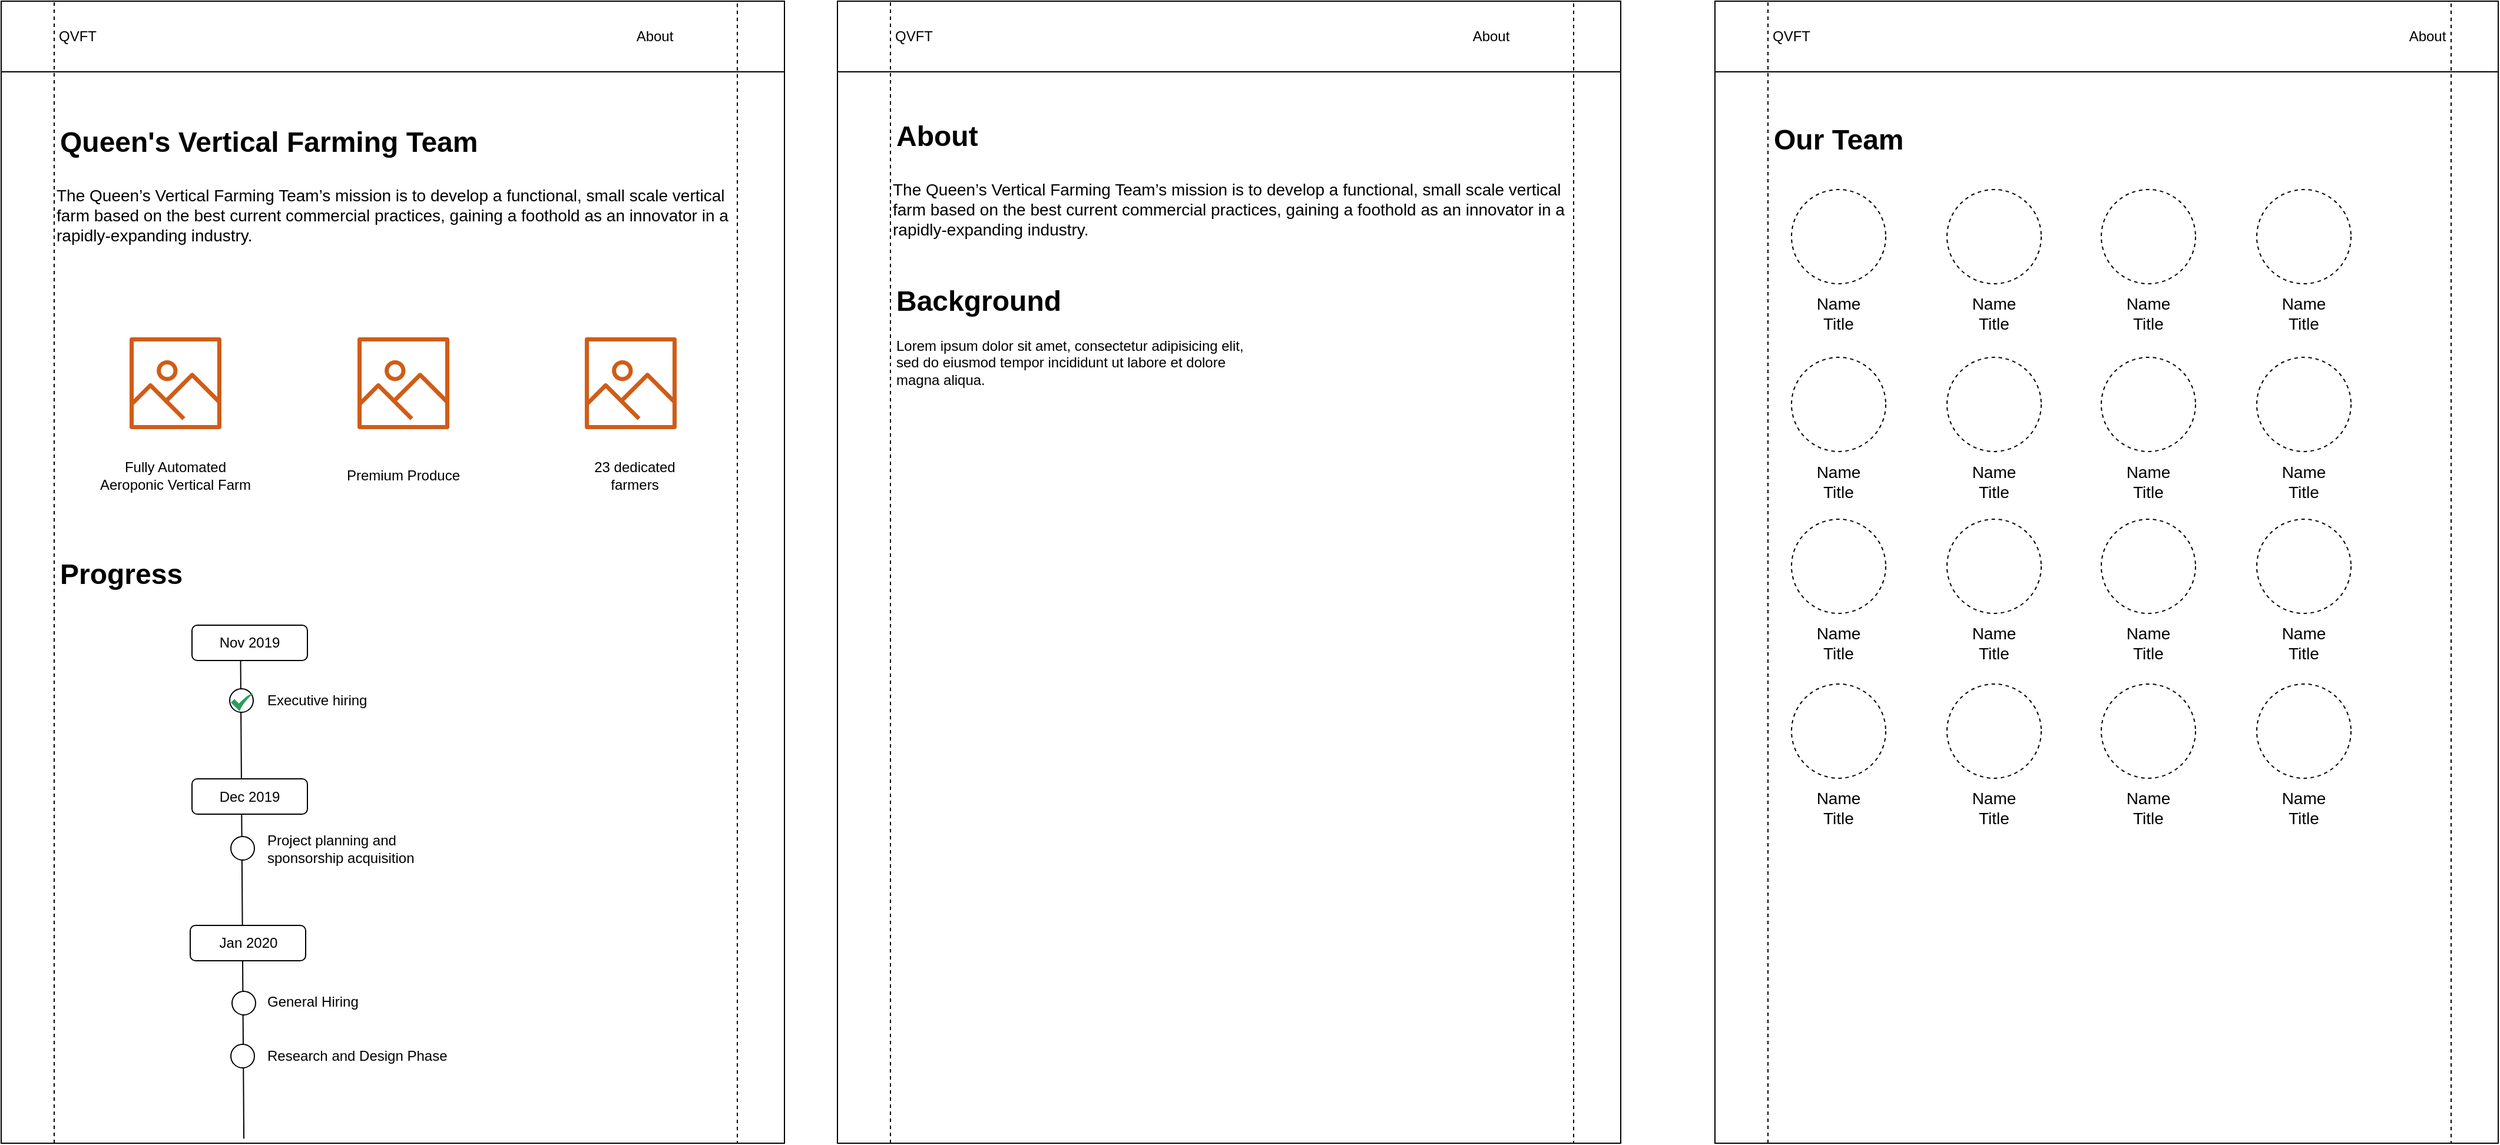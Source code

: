 <mxfile version="12.2.9" type="device" pages="1"><diagram id="MTtKZeBw-pgyYNBAtSnf" name="Page-1"><mxGraphModel dx="2951" dy="717" grid="1" gridSize="10" guides="1" tooltips="1" connect="1" arrows="1" fold="1" page="1" pageScale="1" pageWidth="850" pageHeight="1100" math="0" shadow="0"><root><mxCell id="0"/><mxCell id="1" parent="0"/><mxCell id="rWjerNGHXp6ZkeI_OWtb-1" value="" style="rounded=0;whiteSpace=wrap;html=1;" parent="1" vertex="1"><mxGeometry x="95" y="50" width="665" height="970" as="geometry"/></mxCell><mxCell id="rWjerNGHXp6ZkeI_OWtb-2" value="" style="rounded=0;whiteSpace=wrap;html=1;" parent="1" vertex="1"><mxGeometry x="95" y="50" width="665" height="60" as="geometry"/></mxCell><mxCell id="rWjerNGHXp6ZkeI_OWtb-3" value="QVFT" style="text;html=1;strokeColor=none;fillColor=none;align=center;verticalAlign=middle;whiteSpace=wrap;rounded=0;" parent="1" vertex="1"><mxGeometry x="120" y="70" width="80" height="20" as="geometry"/></mxCell><mxCell id="rWjerNGHXp6ZkeI_OWtb-5" value="About" style="text;html=1;strokeColor=none;fillColor=none;align=center;verticalAlign=middle;whiteSpace=wrap;rounded=0;" parent="1" vertex="1"><mxGeometry x="680" y="60" width="40" height="40" as="geometry"/></mxCell><mxCell id="wK4iMQ0L3kLJYyOiBIWi-2" value="" style="rounded=0;whiteSpace=wrap;html=1;fillColor=none;dashed=1;" parent="1" vertex="1"><mxGeometry x="140" y="50" width="580" height="970" as="geometry"/></mxCell><mxCell id="wK4iMQ0L3kLJYyOiBIWi-6" value="&lt;br&gt;&lt;div&gt;&lt;b&gt;&lt;font style=&quot;font-size: 24px&quot;&gt;Our Team&lt;/font&gt;&lt;/b&gt;&lt;/div&gt;" style="text;html=1;strokeColor=none;fillColor=none;spacing=5;spacingTop=-20;whiteSpace=wrap;overflow=hidden;rounded=0;dashed=1;" parent="1" vertex="1"><mxGeometry x="140" y="150" width="580" height="60" as="geometry"/></mxCell><mxCell id="wK4iMQ0L3kLJYyOiBIWi-7" value="" style="ellipse;whiteSpace=wrap;html=1;aspect=fixed;dashed=1;fillColor=none;fontSize=14;align=left;" parent="1" vertex="1"><mxGeometry x="160" y="210" width="80" height="80" as="geometry"/></mxCell><mxCell id="wK4iMQ0L3kLJYyOiBIWi-8" value="" style="ellipse;whiteSpace=wrap;html=1;aspect=fixed;dashed=1;fillColor=none;fontSize=14;align=left;" parent="1" vertex="1"><mxGeometry x="292" y="210" width="80" height="80" as="geometry"/></mxCell><mxCell id="wK4iMQ0L3kLJYyOiBIWi-9" value="" style="ellipse;whiteSpace=wrap;html=1;aspect=fixed;dashed=1;fillColor=none;fontSize=14;align=left;" parent="1" vertex="1"><mxGeometry x="423" y="210" width="80" height="80" as="geometry"/></mxCell><mxCell id="wK4iMQ0L3kLJYyOiBIWi-10" value="" style="ellipse;whiteSpace=wrap;html=1;aspect=fixed;dashed=1;fillColor=none;fontSize=14;align=left;" parent="1" vertex="1"><mxGeometry x="555" y="210" width="80" height="80" as="geometry"/></mxCell><mxCell id="wK4iMQ0L3kLJYyOiBIWi-13" value="&lt;div&gt;Name&lt;/div&gt;&lt;div&gt;Title&lt;br&gt;&lt;/div&gt;" style="text;html=1;strokeColor=none;fillColor=none;align=center;verticalAlign=middle;whiteSpace=wrap;rounded=0;dashed=1;fontSize=14;flipH=0;" parent="1" vertex="1"><mxGeometry x="175" y="300" width="50" height="30" as="geometry"/></mxCell><mxCell id="wK4iMQ0L3kLJYyOiBIWi-17" value="&lt;div&gt;Name&lt;/div&gt;&lt;div&gt;Title&lt;br&gt;&lt;/div&gt;" style="text;html=1;strokeColor=none;fillColor=none;align=center;verticalAlign=middle;whiteSpace=wrap;rounded=0;dashed=1;fontSize=14;flipH=0;" parent="1" vertex="1"><mxGeometry x="307" y="300" width="50" height="30" as="geometry"/></mxCell><mxCell id="wK4iMQ0L3kLJYyOiBIWi-18" value="&lt;div&gt;Name&lt;/div&gt;&lt;div&gt;Title&lt;br&gt;&lt;/div&gt;" style="text;html=1;strokeColor=none;fillColor=none;align=center;verticalAlign=middle;whiteSpace=wrap;rounded=0;dashed=1;fontSize=14;flipH=0;" parent="1" vertex="1"><mxGeometry x="438" y="300" width="50" height="30" as="geometry"/></mxCell><mxCell id="wK4iMQ0L3kLJYyOiBIWi-19" value="&lt;div&gt;Name&lt;/div&gt;&lt;div&gt;Title&lt;br&gt;&lt;/div&gt;" style="text;html=1;strokeColor=none;fillColor=none;align=center;verticalAlign=middle;whiteSpace=wrap;rounded=0;dashed=1;fontSize=14;flipH=0;" parent="1" vertex="1"><mxGeometry x="570" y="300" width="50" height="30" as="geometry"/></mxCell><mxCell id="hpAsTy2V3_NZeaIDUFRy-1" value="" style="rounded=0;whiteSpace=wrap;html=1;" vertex="1" parent="1"><mxGeometry x="-650" y="50" width="665" height="970" as="geometry"/></mxCell><mxCell id="hpAsTy2V3_NZeaIDUFRy-2" value="" style="rounded=0;whiteSpace=wrap;html=1;" vertex="1" parent="1"><mxGeometry x="-650" y="50" width="665" height="60" as="geometry"/></mxCell><mxCell id="hpAsTy2V3_NZeaIDUFRy-3" value="QVFT" style="text;html=1;strokeColor=none;fillColor=none;align=center;verticalAlign=middle;whiteSpace=wrap;rounded=0;" vertex="1" parent="1"><mxGeometry x="-625" y="70" width="80" height="20" as="geometry"/></mxCell><mxCell id="hpAsTy2V3_NZeaIDUFRy-5" value="About" style="text;html=1;strokeColor=none;fillColor=none;align=center;verticalAlign=middle;whiteSpace=wrap;rounded=0;" vertex="1" parent="1"><mxGeometry x="-115" y="70" width="40" height="20" as="geometry"/></mxCell><mxCell id="hpAsTy2V3_NZeaIDUFRy-6" value="" style="rounded=0;whiteSpace=wrap;html=1;fillColor=none;dashed=1;" vertex="1" parent="1"><mxGeometry x="-605" y="50" width="580" height="970" as="geometry"/></mxCell><mxCell id="hpAsTy2V3_NZeaIDUFRy-26" value="" style="ellipse;whiteSpace=wrap;html=1;aspect=fixed;dashed=1;fillColor=none;fontSize=14;align=left;" vertex="1" parent="1"><mxGeometry x="160" y="352.5" width="80" height="80" as="geometry"/></mxCell><mxCell id="hpAsTy2V3_NZeaIDUFRy-27" value="" style="ellipse;whiteSpace=wrap;html=1;aspect=fixed;dashed=1;fillColor=none;fontSize=14;align=left;" vertex="1" parent="1"><mxGeometry x="292" y="352.5" width="80" height="80" as="geometry"/></mxCell><mxCell id="hpAsTy2V3_NZeaIDUFRy-28" value="" style="ellipse;whiteSpace=wrap;html=1;aspect=fixed;dashed=1;fillColor=none;fontSize=14;align=left;" vertex="1" parent="1"><mxGeometry x="423" y="352.5" width="80" height="80" as="geometry"/></mxCell><mxCell id="hpAsTy2V3_NZeaIDUFRy-29" value="" style="ellipse;whiteSpace=wrap;html=1;aspect=fixed;dashed=1;fillColor=none;fontSize=14;align=left;" vertex="1" parent="1"><mxGeometry x="555" y="352.5" width="80" height="80" as="geometry"/></mxCell><mxCell id="hpAsTy2V3_NZeaIDUFRy-30" value="&lt;div&gt;Name&lt;/div&gt;&lt;div&gt;Title&lt;br&gt;&lt;/div&gt;" style="text;html=1;strokeColor=none;fillColor=none;align=center;verticalAlign=middle;whiteSpace=wrap;rounded=0;dashed=1;fontSize=14;flipH=0;" vertex="1" parent="1"><mxGeometry x="175" y="442.5" width="50" height="30" as="geometry"/></mxCell><mxCell id="hpAsTy2V3_NZeaIDUFRy-31" value="&lt;div&gt;Name&lt;/div&gt;&lt;div&gt;Title&lt;br&gt;&lt;/div&gt;" style="text;html=1;strokeColor=none;fillColor=none;align=center;verticalAlign=middle;whiteSpace=wrap;rounded=0;dashed=1;fontSize=14;flipH=0;" vertex="1" parent="1"><mxGeometry x="307" y="442.5" width="50" height="30" as="geometry"/></mxCell><mxCell id="hpAsTy2V3_NZeaIDUFRy-32" value="&lt;div&gt;Name&lt;/div&gt;&lt;div&gt;Title&lt;br&gt;&lt;/div&gt;" style="text;html=1;strokeColor=none;fillColor=none;align=center;verticalAlign=middle;whiteSpace=wrap;rounded=0;dashed=1;fontSize=14;flipH=0;" vertex="1" parent="1"><mxGeometry x="438" y="442.5" width="50" height="30" as="geometry"/></mxCell><mxCell id="hpAsTy2V3_NZeaIDUFRy-33" value="&lt;div&gt;Name&lt;/div&gt;&lt;div&gt;Title&lt;br&gt;&lt;/div&gt;" style="text;html=1;strokeColor=none;fillColor=none;align=center;verticalAlign=middle;whiteSpace=wrap;rounded=0;dashed=1;fontSize=14;flipH=0;" vertex="1" parent="1"><mxGeometry x="570" y="442.5" width="50" height="30" as="geometry"/></mxCell><mxCell id="hpAsTy2V3_NZeaIDUFRy-34" value="" style="ellipse;whiteSpace=wrap;html=1;aspect=fixed;dashed=1;fillColor=none;fontSize=14;align=left;" vertex="1" parent="1"><mxGeometry x="160" y="490" width="80" height="80" as="geometry"/></mxCell><mxCell id="hpAsTy2V3_NZeaIDUFRy-35" value="" style="ellipse;whiteSpace=wrap;html=1;aspect=fixed;dashed=1;fillColor=none;fontSize=14;align=left;" vertex="1" parent="1"><mxGeometry x="292" y="490" width="80" height="80" as="geometry"/></mxCell><mxCell id="hpAsTy2V3_NZeaIDUFRy-36" value="" style="ellipse;whiteSpace=wrap;html=1;aspect=fixed;dashed=1;fillColor=none;fontSize=14;align=left;" vertex="1" parent="1"><mxGeometry x="423" y="490" width="80" height="80" as="geometry"/></mxCell><mxCell id="hpAsTy2V3_NZeaIDUFRy-37" value="" style="ellipse;whiteSpace=wrap;html=1;aspect=fixed;dashed=1;fillColor=none;fontSize=14;align=left;" vertex="1" parent="1"><mxGeometry x="555" y="490" width="80" height="80" as="geometry"/></mxCell><mxCell id="hpAsTy2V3_NZeaIDUFRy-38" value="&lt;div&gt;Name&lt;/div&gt;&lt;div&gt;Title&lt;br&gt;&lt;/div&gt;" style="text;html=1;strokeColor=none;fillColor=none;align=center;verticalAlign=middle;whiteSpace=wrap;rounded=0;dashed=1;fontSize=14;flipH=0;" vertex="1" parent="1"><mxGeometry x="175" y="580" width="50" height="30" as="geometry"/></mxCell><mxCell id="hpAsTy2V3_NZeaIDUFRy-39" value="&lt;div&gt;Name&lt;/div&gt;&lt;div&gt;Title&lt;br&gt;&lt;/div&gt;" style="text;html=1;strokeColor=none;fillColor=none;align=center;verticalAlign=middle;whiteSpace=wrap;rounded=0;dashed=1;fontSize=14;flipH=0;" vertex="1" parent="1"><mxGeometry x="307" y="580" width="50" height="30" as="geometry"/></mxCell><mxCell id="hpAsTy2V3_NZeaIDUFRy-40" value="&lt;div&gt;Name&lt;/div&gt;&lt;div&gt;Title&lt;br&gt;&lt;/div&gt;" style="text;html=1;strokeColor=none;fillColor=none;align=center;verticalAlign=middle;whiteSpace=wrap;rounded=0;dashed=1;fontSize=14;flipH=0;" vertex="1" parent="1"><mxGeometry x="438" y="580" width="50" height="30" as="geometry"/></mxCell><mxCell id="hpAsTy2V3_NZeaIDUFRy-41" value="&lt;div&gt;Name&lt;/div&gt;&lt;div&gt;Title&lt;br&gt;&lt;/div&gt;" style="text;html=1;strokeColor=none;fillColor=none;align=center;verticalAlign=middle;whiteSpace=wrap;rounded=0;dashed=1;fontSize=14;flipH=0;" vertex="1" parent="1"><mxGeometry x="570" y="580" width="50" height="30" as="geometry"/></mxCell><mxCell id="hpAsTy2V3_NZeaIDUFRy-42" value="" style="ellipse;whiteSpace=wrap;html=1;aspect=fixed;dashed=1;fillColor=none;fontSize=14;align=left;" vertex="1" parent="1"><mxGeometry x="160" y="630" width="80" height="80" as="geometry"/></mxCell><mxCell id="hpAsTy2V3_NZeaIDUFRy-43" value="" style="ellipse;whiteSpace=wrap;html=1;aspect=fixed;dashed=1;fillColor=none;fontSize=14;align=left;" vertex="1" parent="1"><mxGeometry x="292" y="630" width="80" height="80" as="geometry"/></mxCell><mxCell id="hpAsTy2V3_NZeaIDUFRy-44" value="" style="ellipse;whiteSpace=wrap;html=1;aspect=fixed;dashed=1;fillColor=none;fontSize=14;align=left;" vertex="1" parent="1"><mxGeometry x="423" y="630" width="80" height="80" as="geometry"/></mxCell><mxCell id="hpAsTy2V3_NZeaIDUFRy-45" value="" style="ellipse;whiteSpace=wrap;html=1;aspect=fixed;dashed=1;fillColor=none;fontSize=14;align=left;" vertex="1" parent="1"><mxGeometry x="555" y="630" width="80" height="80" as="geometry"/></mxCell><mxCell id="hpAsTy2V3_NZeaIDUFRy-46" value="&lt;div&gt;Name&lt;/div&gt;&lt;div&gt;Title&lt;br&gt;&lt;/div&gt;" style="text;html=1;strokeColor=none;fillColor=none;align=center;verticalAlign=middle;whiteSpace=wrap;rounded=0;dashed=1;fontSize=14;flipH=0;" vertex="1" parent="1"><mxGeometry x="175" y="720" width="50" height="30" as="geometry"/></mxCell><mxCell id="hpAsTy2V3_NZeaIDUFRy-47" value="&lt;div&gt;Name&lt;/div&gt;&lt;div&gt;Title&lt;br&gt;&lt;/div&gt;" style="text;html=1;strokeColor=none;fillColor=none;align=center;verticalAlign=middle;whiteSpace=wrap;rounded=0;dashed=1;fontSize=14;flipH=0;" vertex="1" parent="1"><mxGeometry x="307" y="720" width="50" height="30" as="geometry"/></mxCell><mxCell id="hpAsTy2V3_NZeaIDUFRy-48" value="&lt;div&gt;Name&lt;/div&gt;&lt;div&gt;Title&lt;br&gt;&lt;/div&gt;" style="text;html=1;strokeColor=none;fillColor=none;align=center;verticalAlign=middle;whiteSpace=wrap;rounded=0;dashed=1;fontSize=14;flipH=0;" vertex="1" parent="1"><mxGeometry x="438" y="720" width="50" height="30" as="geometry"/></mxCell><mxCell id="hpAsTy2V3_NZeaIDUFRy-49" value="&lt;div&gt;Name&lt;/div&gt;&lt;div&gt;Title&lt;br&gt;&lt;/div&gt;" style="text;html=1;strokeColor=none;fillColor=none;align=center;verticalAlign=middle;whiteSpace=wrap;rounded=0;dashed=1;fontSize=14;flipH=0;" vertex="1" parent="1"><mxGeometry x="570" y="720" width="50" height="30" as="geometry"/></mxCell><mxCell id="hpAsTy2V3_NZeaIDUFRy-57" value="" style="rounded=0;whiteSpace=wrap;html=1;" vertex="1" parent="1"><mxGeometry x="-1360" y="50" width="665" height="970" as="geometry"/></mxCell><mxCell id="hpAsTy2V3_NZeaIDUFRy-58" value="" style="rounded=0;whiteSpace=wrap;html=1;" vertex="1" parent="1"><mxGeometry x="-1360" y="50" width="665" height="60" as="geometry"/></mxCell><mxCell id="hpAsTy2V3_NZeaIDUFRy-59" value="QVFT" style="text;html=1;strokeColor=none;fillColor=none;align=center;verticalAlign=middle;whiteSpace=wrap;rounded=0;" vertex="1" parent="1"><mxGeometry x="-1335" y="70" width="80" height="20" as="geometry"/></mxCell><mxCell id="hpAsTy2V3_NZeaIDUFRy-61" value="About" style="text;html=1;strokeColor=none;fillColor=none;align=center;verticalAlign=middle;whiteSpace=wrap;rounded=0;" vertex="1" parent="1"><mxGeometry x="-825" y="70" width="40" height="20" as="geometry"/></mxCell><mxCell id="hpAsTy2V3_NZeaIDUFRy-62" value="" style="rounded=0;whiteSpace=wrap;html=1;fillColor=none;dashed=1;" vertex="1" parent="1"><mxGeometry x="-1315" y="50" width="580" height="970" as="geometry"/></mxCell><mxCell id="hpAsTy2V3_NZeaIDUFRy-63" value="&lt;h1&gt;Queen's Vertical Farming Team&lt;/h1&gt;" style="text;html=1;strokeColor=none;fillColor=none;spacing=5;spacingTop=-20;whiteSpace=wrap;overflow=hidden;rounded=0;dashed=1;" vertex="1" parent="1"><mxGeometry x="-1315" y="150" width="580" height="40" as="geometry"/></mxCell><mxCell id="hpAsTy2V3_NZeaIDUFRy-64" value="The Queen’s Vertical Farming Team’s mission is to develop a functional, small scale vertical farm based on the best current commercial practices, gaining a foothold as an innovator in a rapidly-expanding industry." style="text;html=1;strokeColor=none;fillColor=none;align=left;verticalAlign=top;whiteSpace=wrap;rounded=0;dashed=1;fontSize=14;" vertex="1" parent="1"><mxGeometry x="-1315" y="200" width="580" height="80" as="geometry"/></mxCell><mxCell id="hpAsTy2V3_NZeaIDUFRy-65" value="&lt;br&gt;&lt;div&gt;&lt;b&gt;&lt;font style=&quot;font-size: 24px&quot;&gt;Progress&lt;/font&gt;&lt;/b&gt;&lt;/div&gt;" style="text;html=1;strokeColor=none;fillColor=none;spacing=5;spacingTop=-20;whiteSpace=wrap;overflow=hidden;rounded=0;dashed=1;" vertex="1" parent="1"><mxGeometry x="-1315" y="519" width="580" height="60" as="geometry"/></mxCell><mxCell id="hpAsTy2V3_NZeaIDUFRy-73" value="Fully Automated Aeroponic Vertical Farm" style="text;html=1;strokeColor=none;fillColor=none;align=center;verticalAlign=middle;whiteSpace=wrap;rounded=0;" vertex="1" parent="1"><mxGeometry x="-1278" y="443" width="132" height="20" as="geometry"/></mxCell><mxCell id="hpAsTy2V3_NZeaIDUFRy-74" value="Premium Produce" style="text;html=1;strokeColor=none;fillColor=none;align=center;verticalAlign=middle;whiteSpace=wrap;rounded=0;" vertex="1" parent="1"><mxGeometry x="-1071.5" y="443" width="105" height="20" as="geometry"/></mxCell><mxCell id="hpAsTy2V3_NZeaIDUFRy-75" value="23 dedicated farmers" style="text;html=1;strokeColor=none;fillColor=none;align=center;verticalAlign=middle;whiteSpace=wrap;rounded=0;" vertex="1" parent="1"><mxGeometry x="-867.5" y="443" width="90" height="20" as="geometry"/></mxCell><mxCell id="hpAsTy2V3_NZeaIDUFRy-76" value="" style="outlineConnect=0;fontColor=#232F3E;gradientColor=none;fillColor=#D05C17;strokeColor=none;dashed=0;verticalLabelPosition=bottom;verticalAlign=top;align=center;html=1;fontSize=12;fontStyle=0;aspect=fixed;pointerEvents=1;shape=mxgraph.aws4.container_registry_image;" vertex="1" parent="1"><mxGeometry x="-1251" y="335.5" width="78" height="78" as="geometry"/></mxCell><mxCell id="hpAsTy2V3_NZeaIDUFRy-77" value="" style="outlineConnect=0;fontColor=#232F3E;gradientColor=none;fillColor=#D05C17;strokeColor=none;dashed=0;verticalLabelPosition=bottom;verticalAlign=top;align=center;html=1;fontSize=12;fontStyle=0;aspect=fixed;pointerEvents=1;shape=mxgraph.aws4.container_registry_image;" vertex="1" parent="1"><mxGeometry x="-1057.5" y="335.5" width="78" height="78" as="geometry"/></mxCell><mxCell id="hpAsTy2V3_NZeaIDUFRy-78" value="" style="outlineConnect=0;fontColor=#232F3E;gradientColor=none;fillColor=#D05C17;strokeColor=none;dashed=0;verticalLabelPosition=bottom;verticalAlign=top;align=center;html=1;fontSize=12;fontStyle=0;aspect=fixed;pointerEvents=1;shape=mxgraph.aws4.container_registry_image;" vertex="1" parent="1"><mxGeometry x="-864.5" y="335.5" width="78" height="78" as="geometry"/></mxCell><mxCell id="hpAsTy2V3_NZeaIDUFRy-79" value="&lt;h1&gt;About&lt;/h1&gt;" style="text;html=1;strokeColor=none;fillColor=none;spacing=5;spacingTop=-20;whiteSpace=wrap;overflow=hidden;rounded=0;dashed=1;" vertex="1" parent="1"><mxGeometry x="-605" y="145" width="580" height="40" as="geometry"/></mxCell><mxCell id="hpAsTy2V3_NZeaIDUFRy-80" value="The Queen’s Vertical Farming Team’s mission is to develop a functional, small scale vertical farm based on the best current commercial practices, gaining a foothold as an innovator in a rapidly-expanding industry." style="text;html=1;strokeColor=none;fillColor=none;align=left;verticalAlign=top;whiteSpace=wrap;rounded=0;dashed=1;fontSize=14;" vertex="1" parent="1"><mxGeometry x="-605" y="195" width="580" height="80" as="geometry"/></mxCell><mxCell id="hpAsTy2V3_NZeaIDUFRy-81" value="&lt;h1&gt;Background&lt;/h1&gt;&lt;p&gt;Lorem ipsum dolor sit amet, consectetur adipisicing elit, sed do eiusmod tempor incididunt ut labore et dolore magna aliqua.&lt;/p&gt;" style="text;html=1;strokeColor=none;fillColor=none;spacing=5;spacingTop=-20;whiteSpace=wrap;overflow=hidden;rounded=0;" vertex="1" parent="1"><mxGeometry x="-605" y="285" width="305" height="120" as="geometry"/></mxCell><mxCell id="hpAsTy2V3_NZeaIDUFRy-84" value="" style="endArrow=none;html=1;entryX=0.083;entryY=0.558;entryDx=0;entryDy=0;entryPerimeter=0;exitX=0.088;exitY=0.996;exitDx=0;exitDy=0;exitPerimeter=0;" edge="1" parent="1"><mxGeometry width="50" height="50" relative="1" as="geometry"><mxPoint x="-1153.96" y="1016.12" as="sourcePoint"/><mxPoint x="-1156.86" y="591.26" as="targetPoint"/></mxGeometry></mxCell><mxCell id="hpAsTy2V3_NZeaIDUFRy-85" value="Nov 2019" style="rounded=1;whiteSpace=wrap;html=1;" vertex="1" parent="1"><mxGeometry x="-1198" y="580" width="98" height="30" as="geometry"/></mxCell><mxCell id="hpAsTy2V3_NZeaIDUFRy-88" value="Executive hiring" style="text;html=1;strokeColor=none;fillColor=none;align=left;verticalAlign=middle;whiteSpace=wrap;rounded=0;" vertex="1" parent="1"><mxGeometry x="-1136" y="624" width="221" height="40" as="geometry"/></mxCell><mxCell id="hpAsTy2V3_NZeaIDUFRy-89" value="Dec 2019" style="rounded=1;whiteSpace=wrap;html=1;" vertex="1" parent="1"><mxGeometry x="-1198" y="710.5" width="98" height="30" as="geometry"/></mxCell><mxCell id="hpAsTy2V3_NZeaIDUFRy-90" value="" style="ellipse;whiteSpace=wrap;html=1;aspect=fixed;align=left;" vertex="1" parent="1"><mxGeometry x="-1166" y="634" width="20" height="20" as="geometry"/></mxCell><mxCell id="hpAsTy2V3_NZeaIDUFRy-94" value="" style="html=1;aspect=fixed;strokeColor=none;shadow=0;align=center;verticalAlign=top;fillColor=#2D9C5E;shape=mxgraph.gcp2.check" vertex="1" parent="1"><mxGeometry x="-1165" y="638" width="19" height="15" as="geometry"/></mxCell><mxCell id="hpAsTy2V3_NZeaIDUFRy-96" value="" style="ellipse;whiteSpace=wrap;html=1;aspect=fixed;align=left;" vertex="1" parent="1"><mxGeometry x="-1165" y="759.5" width="20" height="20" as="geometry"/></mxCell><mxCell id="hpAsTy2V3_NZeaIDUFRy-97" value="Project planning and sponsorship acquisition" style="text;html=1;strokeColor=none;fillColor=none;align=left;verticalAlign=middle;whiteSpace=wrap;rounded=0;" vertex="1" parent="1"><mxGeometry x="-1136" y="749.5" width="166" height="40" as="geometry"/></mxCell><mxCell id="hpAsTy2V3_NZeaIDUFRy-98" value="" style="ellipse;whiteSpace=wrap;html=1;aspect=fixed;align=left;" vertex="1" parent="1"><mxGeometry x="-1164" y="891" width="20" height="20" as="geometry"/></mxCell><mxCell id="hpAsTy2V3_NZeaIDUFRy-99" value="General Hiring" style="text;html=1;strokeColor=none;fillColor=none;align=left;verticalAlign=middle;whiteSpace=wrap;rounded=0;" vertex="1" parent="1"><mxGeometry x="-1136" y="880" width="166" height="40" as="geometry"/></mxCell><mxCell id="hpAsTy2V3_NZeaIDUFRy-100" value="" style="ellipse;whiteSpace=wrap;html=1;aspect=fixed;align=left;" vertex="1" parent="1"><mxGeometry x="-1165" y="936" width="20" height="20" as="geometry"/></mxCell><mxCell id="hpAsTy2V3_NZeaIDUFRy-101" value="Research and Design Phase" style="text;html=1;strokeColor=none;fillColor=none;align=left;verticalAlign=middle;whiteSpace=wrap;rounded=0;" vertex="1" parent="1"><mxGeometry x="-1136" y="926" width="166" height="40" as="geometry"/></mxCell><mxCell id="hpAsTy2V3_NZeaIDUFRy-102" value="Jan 2020" style="rounded=1;whiteSpace=wrap;html=1;" vertex="1" parent="1"><mxGeometry x="-1199.5" y="835" width="98" height="30" as="geometry"/></mxCell></root></mxGraphModel></diagram></mxfile>